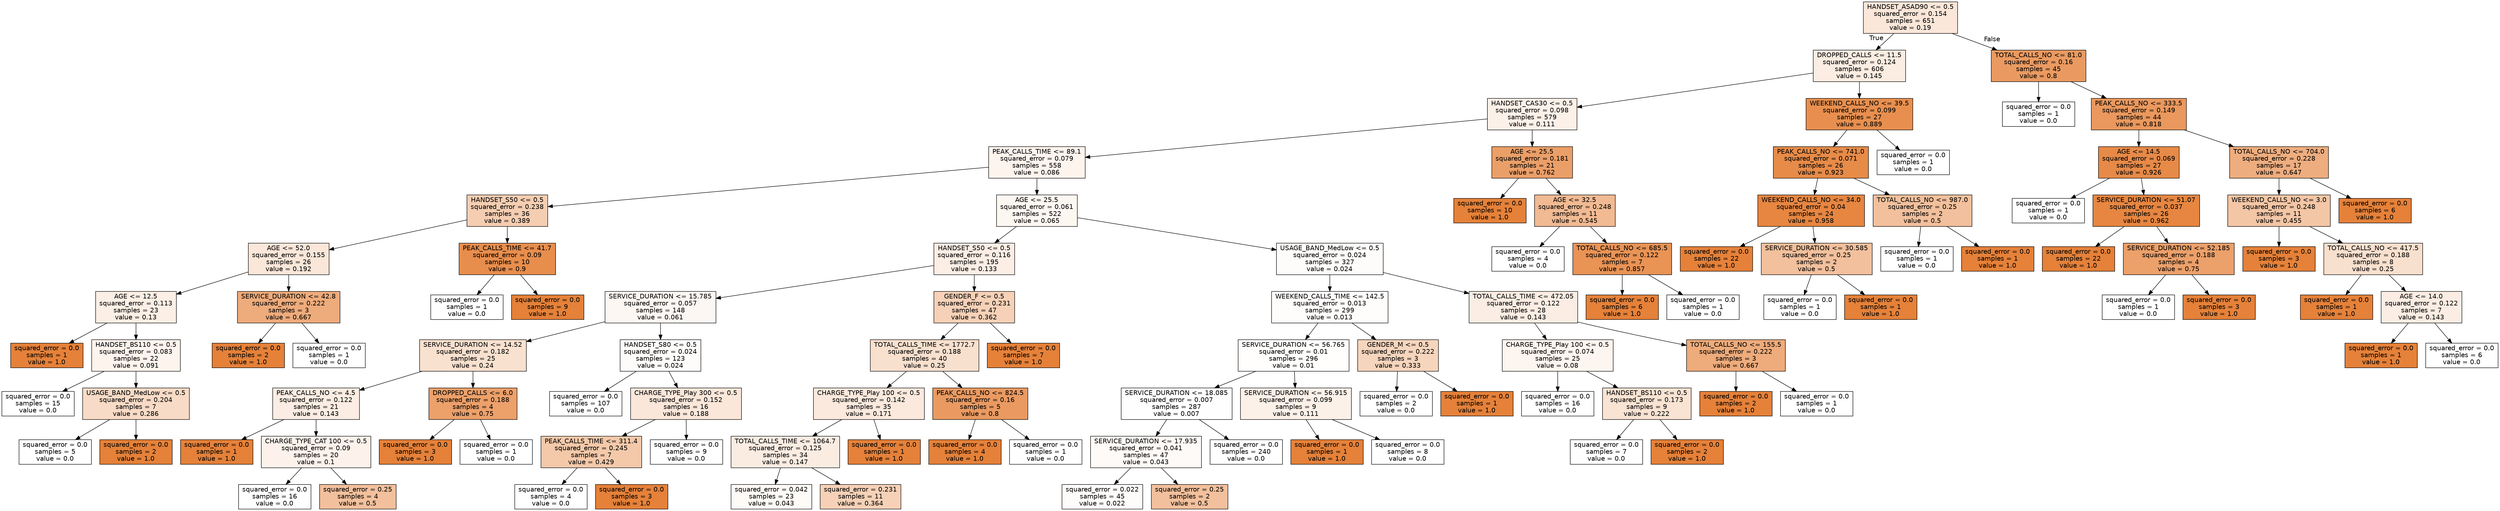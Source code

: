 digraph Tree {
node [shape=box, style="filled", color="black", fontname="helvetica"] ;
edge [fontname="helvetica"] ;
0 [label="HANDSET_ASAD90 <= 0.5\nsquared_error = 0.154\nsamples = 651\nvalue = 0.19", fillcolor="#fae7d9"] ;
1 [label="DROPPED_CALLS <= 11.5\nsquared_error = 0.124\nsamples = 606\nvalue = 0.145", fillcolor="#fbede2"] ;
0 -> 1 [labeldistance=2.5, labelangle=45, headlabel="True"] ;
2 [label="HANDSET_CAS30 <= 0.5\nsquared_error = 0.098\nsamples = 579\nvalue = 0.111", fillcolor="#fcf1e9"] ;
1 -> 2 ;
3 [label="PEAK_CALLS_TIME <= 89.1\nsquared_error = 0.079\nsamples = 558\nvalue = 0.086", fillcolor="#fdf4ee"] ;
2 -> 3 ;
4 [label="HANDSET_S50 <= 0.5\nsquared_error = 0.238\nsamples = 36\nvalue = 0.389", fillcolor="#f5ceb2"] ;
3 -> 4 ;
5 [label="AGE <= 52.0\nsquared_error = 0.155\nsamples = 26\nvalue = 0.192", fillcolor="#fae7d9"] ;
4 -> 5 ;
6 [label="AGE <= 12.5\nsquared_error = 0.113\nsamples = 23\nvalue = 0.13", fillcolor="#fcefe5"] ;
5 -> 6 ;
7 [label="squared_error = 0.0\nsamples = 1\nvalue = 1.0", fillcolor="#e58139"] ;
6 -> 7 ;
8 [label="HANDSET_BS110 <= 0.5\nsquared_error = 0.083\nsamples = 22\nvalue = 0.091", fillcolor="#fdf4ed"] ;
6 -> 8 ;
9 [label="squared_error = 0.0\nsamples = 15\nvalue = 0.0", fillcolor="#ffffff"] ;
8 -> 9 ;
10 [label="USAGE_BAND_MedLow <= 0.5\nsquared_error = 0.204\nsamples = 7\nvalue = 0.286", fillcolor="#f8dbc6"] ;
8 -> 10 ;
11 [label="squared_error = 0.0\nsamples = 5\nvalue = 0.0", fillcolor="#ffffff"] ;
10 -> 11 ;
12 [label="squared_error = 0.0\nsamples = 2\nvalue = 1.0", fillcolor="#e58139"] ;
10 -> 12 ;
13 [label="SERVICE_DURATION <= 42.8\nsquared_error = 0.222\nsamples = 3\nvalue = 0.667", fillcolor="#eeab7b"] ;
5 -> 13 ;
14 [label="squared_error = 0.0\nsamples = 2\nvalue = 1.0", fillcolor="#e58139"] ;
13 -> 14 ;
15 [label="squared_error = 0.0\nsamples = 1\nvalue = 0.0", fillcolor="#ffffff"] ;
13 -> 15 ;
16 [label="PEAK_CALLS_TIME <= 41.7\nsquared_error = 0.09\nsamples = 10\nvalue = 0.9", fillcolor="#e88e4d"] ;
4 -> 16 ;
17 [label="squared_error = 0.0\nsamples = 1\nvalue = 0.0", fillcolor="#ffffff"] ;
16 -> 17 ;
18 [label="squared_error = 0.0\nsamples = 9\nvalue = 1.0", fillcolor="#e58139"] ;
16 -> 18 ;
19 [label="AGE <= 25.5\nsquared_error = 0.061\nsamples = 522\nvalue = 0.065", fillcolor="#fdf7f2"] ;
3 -> 19 ;
20 [label="HANDSET_S50 <= 0.5\nsquared_error = 0.116\nsamples = 195\nvalue = 0.133", fillcolor="#fceee5"] ;
19 -> 20 ;
21 [label="SERVICE_DURATION <= 15.785\nsquared_error = 0.057\nsamples = 148\nvalue = 0.061", fillcolor="#fdf7f3"] ;
20 -> 21 ;
22 [label="SERVICE_DURATION <= 14.52\nsquared_error = 0.182\nsamples = 25\nvalue = 0.24", fillcolor="#f9e1cf"] ;
21 -> 22 ;
23 [label="PEAK_CALLS_NO <= 4.5\nsquared_error = 0.122\nsamples = 21\nvalue = 0.143", fillcolor="#fbede3"] ;
22 -> 23 ;
24 [label="squared_error = 0.0\nsamples = 1\nvalue = 1.0", fillcolor="#e58139"] ;
23 -> 24 ;
25 [label="CHARGE_TYPE_CAT 100 <= 0.5\nsquared_error = 0.09\nsamples = 20\nvalue = 0.1", fillcolor="#fcf2eb"] ;
23 -> 25 ;
26 [label="squared_error = 0.0\nsamples = 16\nvalue = 0.0", fillcolor="#ffffff"] ;
25 -> 26 ;
27 [label="squared_error = 0.25\nsamples = 4\nvalue = 0.5", fillcolor="#f2c09c"] ;
25 -> 27 ;
28 [label="DROPPED_CALLS <= 6.0\nsquared_error = 0.188\nsamples = 4\nvalue = 0.75", fillcolor="#eca06a"] ;
22 -> 28 ;
29 [label="squared_error = 0.0\nsamples = 3\nvalue = 1.0", fillcolor="#e58139"] ;
28 -> 29 ;
30 [label="squared_error = 0.0\nsamples = 1\nvalue = 0.0", fillcolor="#ffffff"] ;
28 -> 30 ;
31 [label="HANDSET_S80 <= 0.5\nsquared_error = 0.024\nsamples = 123\nvalue = 0.024", fillcolor="#fefcfa"] ;
21 -> 31 ;
32 [label="squared_error = 0.0\nsamples = 107\nvalue = 0.0", fillcolor="#ffffff"] ;
31 -> 32 ;
33 [label="CHARGE_TYPE_Play 300 <= 0.5\nsquared_error = 0.152\nsamples = 16\nvalue = 0.188", fillcolor="#fae7da"] ;
31 -> 33 ;
34 [label="PEAK_CALLS_TIME <= 311.4\nsquared_error = 0.245\nsamples = 7\nvalue = 0.429", fillcolor="#f4c9aa"] ;
33 -> 34 ;
35 [label="squared_error = 0.0\nsamples = 4\nvalue = 0.0", fillcolor="#ffffff"] ;
34 -> 35 ;
36 [label="squared_error = 0.0\nsamples = 3\nvalue = 1.0", fillcolor="#e58139"] ;
34 -> 36 ;
37 [label="squared_error = 0.0\nsamples = 9\nvalue = 0.0", fillcolor="#ffffff"] ;
33 -> 37 ;
38 [label="GENDER_F <= 0.5\nsquared_error = 0.231\nsamples = 47\nvalue = 0.362", fillcolor="#f6d1b7"] ;
20 -> 38 ;
39 [label="TOTAL_CALLS_TIME <= 1772.7\nsquared_error = 0.188\nsamples = 40\nvalue = 0.25", fillcolor="#f8e0ce"] ;
38 -> 39 ;
40 [label="CHARGE_TYPE_Play 100 <= 0.5\nsquared_error = 0.142\nsamples = 35\nvalue = 0.171", fillcolor="#fbe9dd"] ;
39 -> 40 ;
41 [label="TOTAL_CALLS_TIME <= 1064.7\nsquared_error = 0.125\nsamples = 34\nvalue = 0.147", fillcolor="#fbece2"] ;
40 -> 41 ;
42 [label="squared_error = 0.042\nsamples = 23\nvalue = 0.043", fillcolor="#fefaf6"] ;
41 -> 42 ;
43 [label="squared_error = 0.231\nsamples = 11\nvalue = 0.364", fillcolor="#f6d1b7"] ;
41 -> 43 ;
44 [label="squared_error = 0.0\nsamples = 1\nvalue = 1.0", fillcolor="#e58139"] ;
40 -> 44 ;
45 [label="PEAK_CALLS_NO <= 824.5\nsquared_error = 0.16\nsamples = 5\nvalue = 0.8", fillcolor="#ea9a61"] ;
39 -> 45 ;
46 [label="squared_error = 0.0\nsamples = 4\nvalue = 1.0", fillcolor="#e58139"] ;
45 -> 46 ;
47 [label="squared_error = 0.0\nsamples = 1\nvalue = 0.0", fillcolor="#ffffff"] ;
45 -> 47 ;
48 [label="squared_error = 0.0\nsamples = 7\nvalue = 1.0", fillcolor="#e58139"] ;
38 -> 48 ;
49 [label="USAGE_BAND_MedLow <= 0.5\nsquared_error = 0.024\nsamples = 327\nvalue = 0.024", fillcolor="#fefcfa"] ;
19 -> 49 ;
50 [label="WEEKEND_CALLS_TIME <= 142.5\nsquared_error = 0.013\nsamples = 299\nvalue = 0.013", fillcolor="#fffdfc"] ;
49 -> 50 ;
51 [label="SERVICE_DURATION <= 56.765\nsquared_error = 0.01\nsamples = 296\nvalue = 0.01", fillcolor="#fffefd"] ;
50 -> 51 ;
52 [label="SERVICE_DURATION <= 18.085\nsquared_error = 0.007\nsamples = 287\nvalue = 0.007", fillcolor="#fffefe"] ;
51 -> 52 ;
53 [label="SERVICE_DURATION <= 17.935\nsquared_error = 0.041\nsamples = 47\nvalue = 0.043", fillcolor="#fefaf7"] ;
52 -> 53 ;
54 [label="squared_error = 0.022\nsamples = 45\nvalue = 0.022", fillcolor="#fefcfb"] ;
53 -> 54 ;
55 [label="squared_error = 0.25\nsamples = 2\nvalue = 0.5", fillcolor="#f2c09c"] ;
53 -> 55 ;
56 [label="squared_error = 0.0\nsamples = 240\nvalue = 0.0", fillcolor="#ffffff"] ;
52 -> 56 ;
57 [label="SERVICE_DURATION <= 56.915\nsquared_error = 0.099\nsamples = 9\nvalue = 0.111", fillcolor="#fcf1e9"] ;
51 -> 57 ;
58 [label="squared_error = 0.0\nsamples = 1\nvalue = 1.0", fillcolor="#e58139"] ;
57 -> 58 ;
59 [label="squared_error = 0.0\nsamples = 8\nvalue = 0.0", fillcolor="#ffffff"] ;
57 -> 59 ;
60 [label="GENDER_M <= 0.5\nsquared_error = 0.222\nsamples = 3\nvalue = 0.333", fillcolor="#f6d5bd"] ;
50 -> 60 ;
61 [label="squared_error = 0.0\nsamples = 2\nvalue = 0.0", fillcolor="#ffffff"] ;
60 -> 61 ;
62 [label="squared_error = 0.0\nsamples = 1\nvalue = 1.0", fillcolor="#e58139"] ;
60 -> 62 ;
63 [label="TOTAL_CALLS_TIME <= 472.05\nsquared_error = 0.122\nsamples = 28\nvalue = 0.143", fillcolor="#fbede3"] ;
49 -> 63 ;
64 [label="CHARGE_TYPE_Play 100 <= 0.5\nsquared_error = 0.074\nsamples = 25\nvalue = 0.08", fillcolor="#fdf5ef"] ;
63 -> 64 ;
65 [label="squared_error = 0.0\nsamples = 16\nvalue = 0.0", fillcolor="#ffffff"] ;
64 -> 65 ;
66 [label="HANDSET_BS110 <= 0.5\nsquared_error = 0.173\nsamples = 9\nvalue = 0.222", fillcolor="#f9e3d3"] ;
64 -> 66 ;
67 [label="squared_error = 0.0\nsamples = 7\nvalue = 0.0", fillcolor="#ffffff"] ;
66 -> 67 ;
68 [label="squared_error = 0.0\nsamples = 2\nvalue = 1.0", fillcolor="#e58139"] ;
66 -> 68 ;
69 [label="TOTAL_CALLS_NO <= 155.5\nsquared_error = 0.222\nsamples = 3\nvalue = 0.667", fillcolor="#eeab7b"] ;
63 -> 69 ;
70 [label="squared_error = 0.0\nsamples = 2\nvalue = 1.0", fillcolor="#e58139"] ;
69 -> 70 ;
71 [label="squared_error = 0.0\nsamples = 1\nvalue = 0.0", fillcolor="#ffffff"] ;
69 -> 71 ;
72 [label="AGE <= 25.5\nsquared_error = 0.181\nsamples = 21\nvalue = 0.762", fillcolor="#eb9f68"] ;
2 -> 72 ;
73 [label="squared_error = 0.0\nsamples = 10\nvalue = 1.0", fillcolor="#e58139"] ;
72 -> 73 ;
74 [label="AGE <= 32.5\nsquared_error = 0.248\nsamples = 11\nvalue = 0.545", fillcolor="#f1ba93"] ;
72 -> 74 ;
75 [label="squared_error = 0.0\nsamples = 4\nvalue = 0.0", fillcolor="#ffffff"] ;
74 -> 75 ;
76 [label="TOTAL_CALLS_NO <= 685.5\nsquared_error = 0.122\nsamples = 7\nvalue = 0.857", fillcolor="#e99355"] ;
74 -> 76 ;
77 [label="squared_error = 0.0\nsamples = 6\nvalue = 1.0", fillcolor="#e58139"] ;
76 -> 77 ;
78 [label="squared_error = 0.0\nsamples = 1\nvalue = 0.0", fillcolor="#ffffff"] ;
76 -> 78 ;
79 [label="WEEKEND_CALLS_NO <= 39.5\nsquared_error = 0.099\nsamples = 27\nvalue = 0.889", fillcolor="#e88f4f"] ;
1 -> 79 ;
80 [label="PEAK_CALLS_NO <= 741.0\nsquared_error = 0.071\nsamples = 26\nvalue = 0.923", fillcolor="#e78b48"] ;
79 -> 80 ;
81 [label="WEEKEND_CALLS_NO <= 34.0\nsquared_error = 0.04\nsamples = 24\nvalue = 0.958", fillcolor="#e68641"] ;
80 -> 81 ;
82 [label="squared_error = 0.0\nsamples = 22\nvalue = 1.0", fillcolor="#e58139"] ;
81 -> 82 ;
83 [label="SERVICE_DURATION <= 30.585\nsquared_error = 0.25\nsamples = 2\nvalue = 0.5", fillcolor="#f2c09c"] ;
81 -> 83 ;
84 [label="squared_error = 0.0\nsamples = 1\nvalue = 0.0", fillcolor="#ffffff"] ;
83 -> 84 ;
85 [label="squared_error = 0.0\nsamples = 1\nvalue = 1.0", fillcolor="#e58139"] ;
83 -> 85 ;
86 [label="TOTAL_CALLS_NO <= 987.0\nsquared_error = 0.25\nsamples = 2\nvalue = 0.5", fillcolor="#f2c09c"] ;
80 -> 86 ;
87 [label="squared_error = 0.0\nsamples = 1\nvalue = 0.0", fillcolor="#ffffff"] ;
86 -> 87 ;
88 [label="squared_error = 0.0\nsamples = 1\nvalue = 1.0", fillcolor="#e58139"] ;
86 -> 88 ;
89 [label="squared_error = 0.0\nsamples = 1\nvalue = 0.0", fillcolor="#ffffff"] ;
79 -> 89 ;
90 [label="TOTAL_CALLS_NO <= 81.0\nsquared_error = 0.16\nsamples = 45\nvalue = 0.8", fillcolor="#ea9a61"] ;
0 -> 90 [labeldistance=2.5, labelangle=-45, headlabel="False"] ;
91 [label="squared_error = 0.0\nsamples = 1\nvalue = 0.0", fillcolor="#ffffff"] ;
90 -> 91 ;
92 [label="PEAK_CALLS_NO <= 333.5\nsquared_error = 0.149\nsamples = 44\nvalue = 0.818", fillcolor="#ea985d"] ;
90 -> 92 ;
93 [label="AGE <= 14.5\nsquared_error = 0.069\nsamples = 27\nvalue = 0.926", fillcolor="#e78a48"] ;
92 -> 93 ;
94 [label="squared_error = 0.0\nsamples = 1\nvalue = 0.0", fillcolor="#ffffff"] ;
93 -> 94 ;
95 [label="SERVICE_DURATION <= 51.07\nsquared_error = 0.037\nsamples = 26\nvalue = 0.962", fillcolor="#e68641"] ;
93 -> 95 ;
96 [label="squared_error = 0.0\nsamples = 22\nvalue = 1.0", fillcolor="#e58139"] ;
95 -> 96 ;
97 [label="SERVICE_DURATION <= 52.185\nsquared_error = 0.188\nsamples = 4\nvalue = 0.75", fillcolor="#eca06a"] ;
95 -> 97 ;
98 [label="squared_error = 0.0\nsamples = 1\nvalue = 0.0", fillcolor="#ffffff"] ;
97 -> 98 ;
99 [label="squared_error = 0.0\nsamples = 3\nvalue = 1.0", fillcolor="#e58139"] ;
97 -> 99 ;
100 [label="TOTAL_CALLS_NO <= 704.0\nsquared_error = 0.228\nsamples = 17\nvalue = 0.647", fillcolor="#eead7f"] ;
92 -> 100 ;
101 [label="WEEKEND_CALLS_NO <= 3.0\nsquared_error = 0.248\nsamples = 11\nvalue = 0.455", fillcolor="#f3c6a5"] ;
100 -> 101 ;
102 [label="squared_error = 0.0\nsamples = 3\nvalue = 1.0", fillcolor="#e58139"] ;
101 -> 102 ;
103 [label="TOTAL_CALLS_NO <= 417.5\nsquared_error = 0.188\nsamples = 8\nvalue = 0.25", fillcolor="#f8e0ce"] ;
101 -> 103 ;
104 [label="squared_error = 0.0\nsamples = 1\nvalue = 1.0", fillcolor="#e58139"] ;
103 -> 104 ;
105 [label="AGE <= 14.0\nsquared_error = 0.122\nsamples = 7\nvalue = 0.143", fillcolor="#fbede3"] ;
103 -> 105 ;
106 [label="squared_error = 0.0\nsamples = 1\nvalue = 1.0", fillcolor="#e58139"] ;
105 -> 106 ;
107 [label="squared_error = 0.0\nsamples = 6\nvalue = 0.0", fillcolor="#ffffff"] ;
105 -> 107 ;
108 [label="squared_error = 0.0\nsamples = 6\nvalue = 1.0", fillcolor="#e58139"] ;
100 -> 108 ;
}